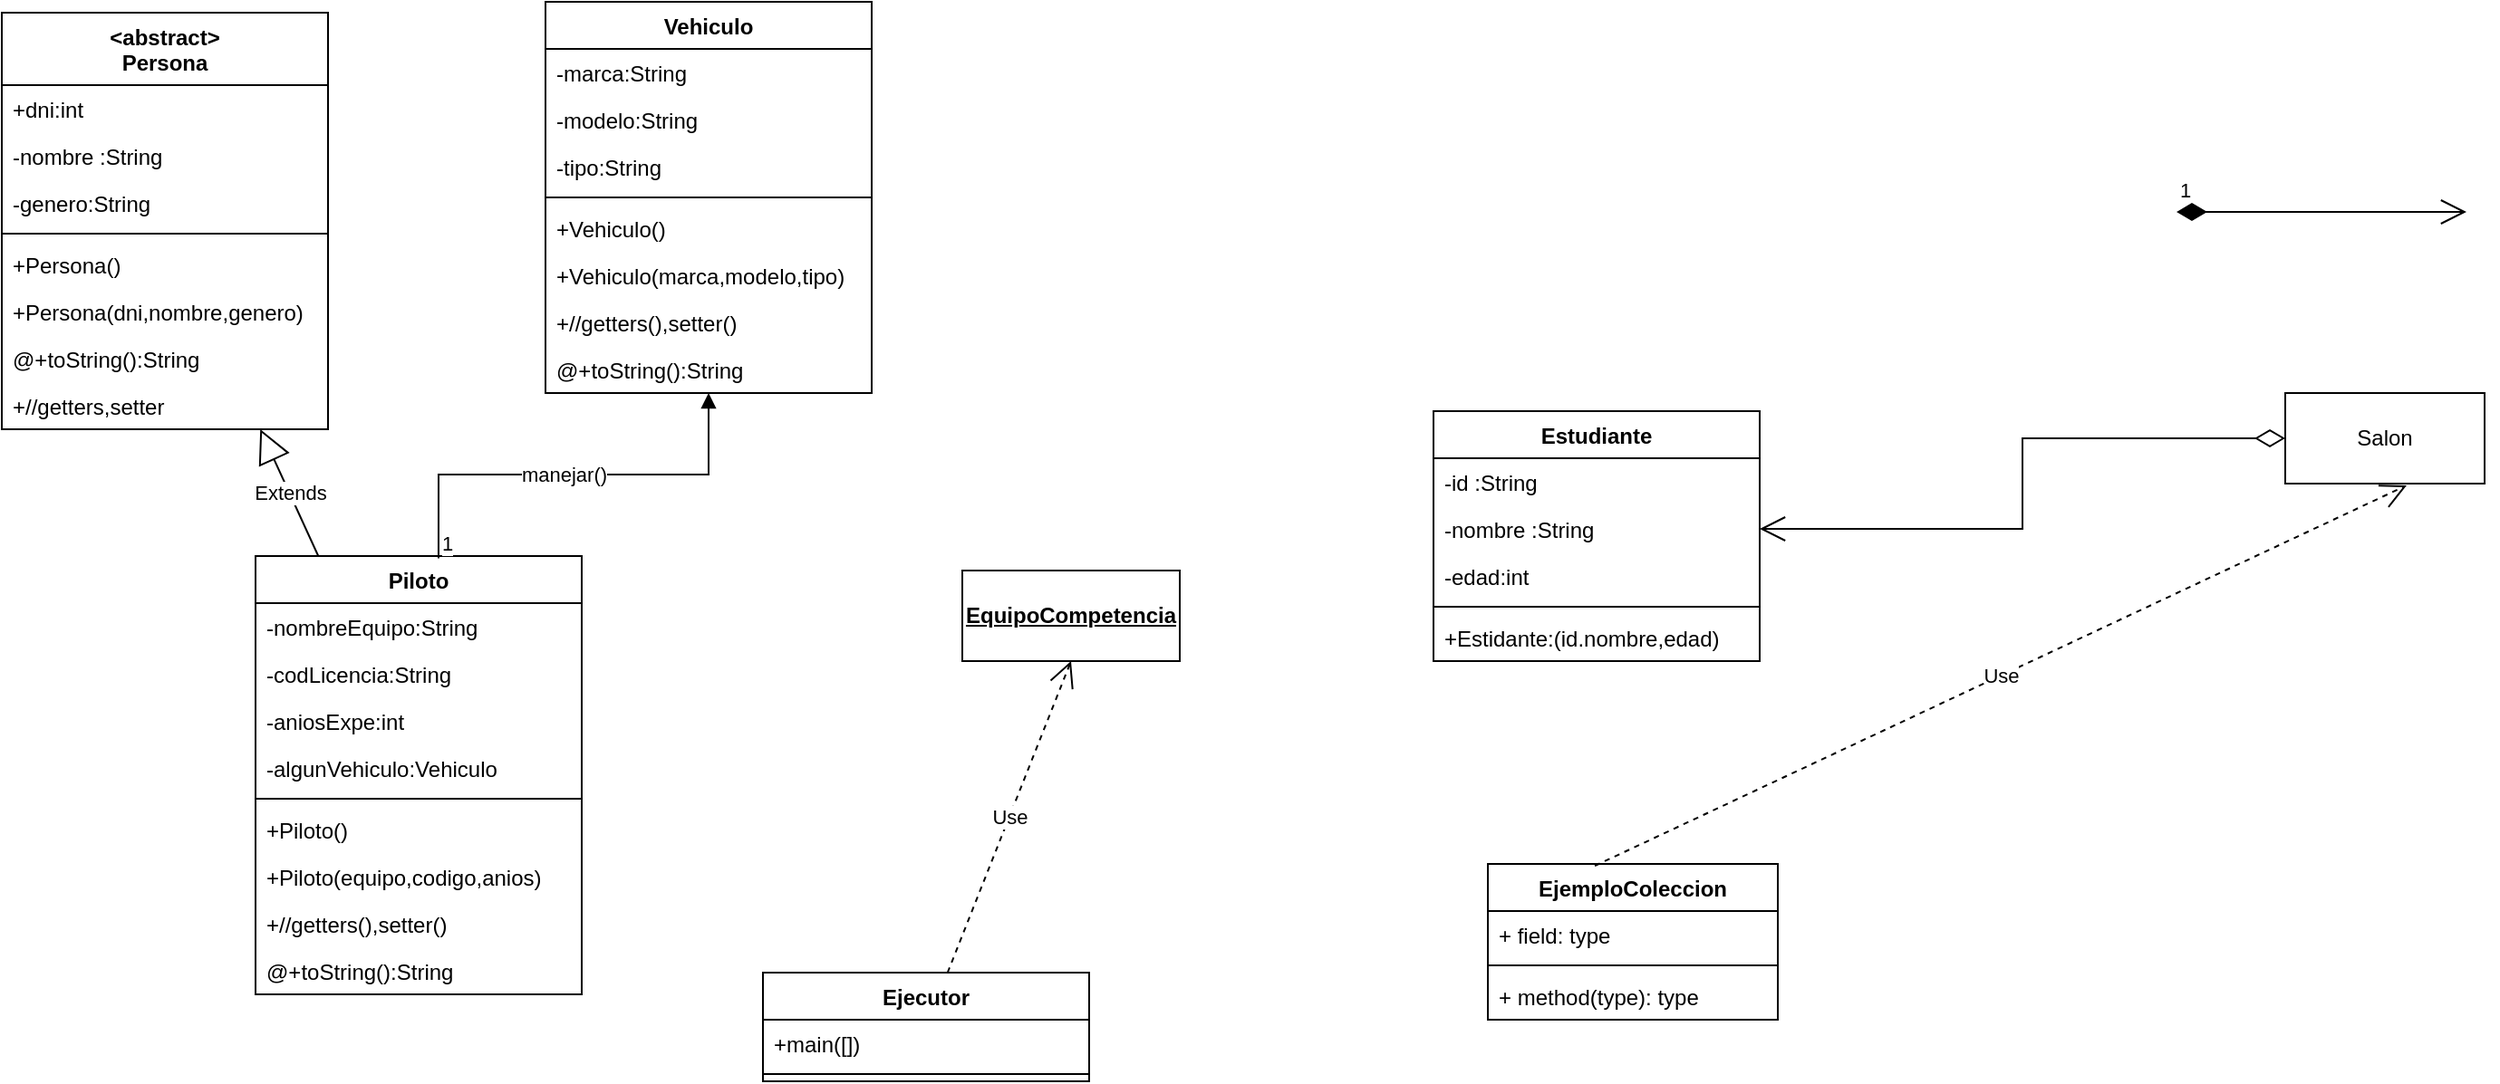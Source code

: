 <mxfile version="27.1.4">
  <diagram name="Página-1" id="vkquCP0z_dac-a7bm4Fk">
    <mxGraphModel dx="2253" dy="777" grid="1" gridSize="10" guides="1" tooltips="1" connect="1" arrows="1" fold="1" page="1" pageScale="1" pageWidth="827" pageHeight="1169" math="0" shadow="0">
      <root>
        <mxCell id="0" />
        <mxCell id="1" parent="0" />
        <mxCell id="my01dFsc9o1oS7KOSe7T-1" value="1" style="endArrow=open;html=1;endSize=12;startArrow=diamondThin;startSize=14;startFill=0;edgeStyle=orthogonalEdgeStyle;align=left;verticalAlign=bottom;rounded=0;exitX=0;exitY=0.5;exitDx=0;exitDy=0;entryX=1;entryY=0.5;entryDx=0;entryDy=0;" edge="1" parent="1" source="my01dFsc9o1oS7KOSe7T-10" target="my01dFsc9o1oS7KOSe7T-7">
          <mxGeometry x="-1" y="3" relative="1" as="geometry">
            <mxPoint x="220" y="230" as="sourcePoint" />
            <mxPoint x="380" y="230" as="targetPoint" />
          </mxGeometry>
        </mxCell>
        <mxCell id="my01dFsc9o1oS7KOSe7T-2" value="1" style="endArrow=open;html=1;endSize=12;startArrow=diamondThin;startSize=14;startFill=1;edgeStyle=orthogonalEdgeStyle;align=left;verticalAlign=bottom;rounded=0;" edge="1" parent="1">
          <mxGeometry x="-1" y="3" relative="1" as="geometry">
            <mxPoint x="460" y="190" as="sourcePoint" />
            <mxPoint x="620" y="190" as="targetPoint" />
          </mxGeometry>
        </mxCell>
        <mxCell id="my01dFsc9o1oS7KOSe7T-3" value="Estudiante" style="swimlane;fontStyle=1;align=center;verticalAlign=top;childLayout=stackLayout;horizontal=1;startSize=26;horizontalStack=0;resizeParent=1;resizeParentMax=0;resizeLast=0;collapsible=1;marginBottom=0;whiteSpace=wrap;html=1;" vertex="1" parent="1">
          <mxGeometry x="50" y="300" width="180" height="138" as="geometry" />
        </mxCell>
        <mxCell id="my01dFsc9o1oS7KOSe7T-4" value="-id :String&lt;div&gt;&lt;br&gt;&lt;/div&gt;" style="text;strokeColor=none;fillColor=none;align=left;verticalAlign=top;spacingLeft=4;spacingRight=4;overflow=hidden;rotatable=0;points=[[0,0.5],[1,0.5]];portConstraint=eastwest;whiteSpace=wrap;html=1;" vertex="1" parent="my01dFsc9o1oS7KOSe7T-3">
          <mxGeometry y="26" width="180" height="26" as="geometry" />
        </mxCell>
        <mxCell id="my01dFsc9o1oS7KOSe7T-7" value="&lt;div&gt;-nombre :String&lt;/div&gt;" style="text;strokeColor=none;fillColor=none;align=left;verticalAlign=top;spacingLeft=4;spacingRight=4;overflow=hidden;rotatable=0;points=[[0,0.5],[1,0.5]];portConstraint=eastwest;whiteSpace=wrap;html=1;" vertex="1" parent="my01dFsc9o1oS7KOSe7T-3">
          <mxGeometry y="52" width="180" height="26" as="geometry" />
        </mxCell>
        <mxCell id="my01dFsc9o1oS7KOSe7T-8" value="&lt;div&gt;-edad:int&lt;/div&gt;" style="text;strokeColor=none;fillColor=none;align=left;verticalAlign=top;spacingLeft=4;spacingRight=4;overflow=hidden;rotatable=0;points=[[0,0.5],[1,0.5]];portConstraint=eastwest;whiteSpace=wrap;html=1;" vertex="1" parent="my01dFsc9o1oS7KOSe7T-3">
          <mxGeometry y="78" width="180" height="26" as="geometry" />
        </mxCell>
        <mxCell id="my01dFsc9o1oS7KOSe7T-5" value="" style="line;strokeWidth=1;fillColor=none;align=left;verticalAlign=middle;spacingTop=-1;spacingLeft=3;spacingRight=3;rotatable=0;labelPosition=right;points=[];portConstraint=eastwest;strokeColor=inherit;" vertex="1" parent="my01dFsc9o1oS7KOSe7T-3">
          <mxGeometry y="104" width="180" height="8" as="geometry" />
        </mxCell>
        <mxCell id="my01dFsc9o1oS7KOSe7T-6" value="+Estidante:(id.nombre,edad)" style="text;strokeColor=none;fillColor=none;align=left;verticalAlign=top;spacingLeft=4;spacingRight=4;overflow=hidden;rotatable=0;points=[[0,0.5],[1,0.5]];portConstraint=eastwest;whiteSpace=wrap;html=1;" vertex="1" parent="my01dFsc9o1oS7KOSe7T-3">
          <mxGeometry y="112" width="180" height="26" as="geometry" />
        </mxCell>
        <mxCell id="my01dFsc9o1oS7KOSe7T-10" value="Salon" style="html=1;whiteSpace=wrap;" vertex="1" parent="1">
          <mxGeometry x="520" y="290" width="110" height="50" as="geometry" />
        </mxCell>
        <mxCell id="my01dFsc9o1oS7KOSe7T-11" value="EjemploColeccion" style="swimlane;fontStyle=1;align=center;verticalAlign=top;childLayout=stackLayout;horizontal=1;startSize=26;horizontalStack=0;resizeParent=1;resizeParentMax=0;resizeLast=0;collapsible=1;marginBottom=0;whiteSpace=wrap;html=1;" vertex="1" parent="1">
          <mxGeometry x="80" y="550" width="160" height="86" as="geometry" />
        </mxCell>
        <mxCell id="my01dFsc9o1oS7KOSe7T-12" value="+ field: type" style="text;strokeColor=none;fillColor=none;align=left;verticalAlign=top;spacingLeft=4;spacingRight=4;overflow=hidden;rotatable=0;points=[[0,0.5],[1,0.5]];portConstraint=eastwest;whiteSpace=wrap;html=1;" vertex="1" parent="my01dFsc9o1oS7KOSe7T-11">
          <mxGeometry y="26" width="160" height="26" as="geometry" />
        </mxCell>
        <mxCell id="my01dFsc9o1oS7KOSe7T-13" value="" style="line;strokeWidth=1;fillColor=none;align=left;verticalAlign=middle;spacingTop=-1;spacingLeft=3;spacingRight=3;rotatable=0;labelPosition=right;points=[];portConstraint=eastwest;strokeColor=inherit;" vertex="1" parent="my01dFsc9o1oS7KOSe7T-11">
          <mxGeometry y="52" width="160" height="8" as="geometry" />
        </mxCell>
        <mxCell id="my01dFsc9o1oS7KOSe7T-14" value="+ method(type): type" style="text;strokeColor=none;fillColor=none;align=left;verticalAlign=top;spacingLeft=4;spacingRight=4;overflow=hidden;rotatable=0;points=[[0,0.5],[1,0.5]];portConstraint=eastwest;whiteSpace=wrap;html=1;" vertex="1" parent="my01dFsc9o1oS7KOSe7T-11">
          <mxGeometry y="60" width="160" height="26" as="geometry" />
        </mxCell>
        <mxCell id="my01dFsc9o1oS7KOSe7T-15" value="Use" style="endArrow=open;endSize=12;dashed=1;html=1;rounded=0;exitX=0.369;exitY=0.012;exitDx=0;exitDy=0;exitPerimeter=0;entryX=0.609;entryY=1.02;entryDx=0;entryDy=0;entryPerimeter=0;" edge="1" parent="1" source="my01dFsc9o1oS7KOSe7T-11" target="my01dFsc9o1oS7KOSe7T-10">
          <mxGeometry width="160" relative="1" as="geometry">
            <mxPoint x="290" y="480" as="sourcePoint" />
            <mxPoint x="450" y="480" as="targetPoint" />
          </mxGeometry>
        </mxCell>
        <mxCell id="my01dFsc9o1oS7KOSe7T-16" value="&amp;lt;abstract&amp;gt;&lt;div&gt;Persona&lt;/div&gt;" style="swimlane;fontStyle=1;align=center;verticalAlign=top;childLayout=stackLayout;horizontal=1;startSize=40;horizontalStack=0;resizeParent=1;resizeParentMax=0;resizeLast=0;collapsible=1;marginBottom=0;whiteSpace=wrap;html=1;" vertex="1" parent="1">
          <mxGeometry x="-740" y="80" width="180" height="230" as="geometry" />
        </mxCell>
        <mxCell id="my01dFsc9o1oS7KOSe7T-17" value="&lt;div&gt;+dni:int&lt;/div&gt;" style="text;strokeColor=none;fillColor=none;align=left;verticalAlign=top;spacingLeft=4;spacingRight=4;overflow=hidden;rotatable=0;points=[[0,0.5],[1,0.5]];portConstraint=eastwest;whiteSpace=wrap;html=1;" vertex="1" parent="my01dFsc9o1oS7KOSe7T-16">
          <mxGeometry y="40" width="180" height="26" as="geometry" />
        </mxCell>
        <mxCell id="my01dFsc9o1oS7KOSe7T-18" value="&lt;div&gt;-nombre :String&lt;/div&gt;" style="text;strokeColor=none;fillColor=none;align=left;verticalAlign=top;spacingLeft=4;spacingRight=4;overflow=hidden;rotatable=0;points=[[0,0.5],[1,0.5]];portConstraint=eastwest;whiteSpace=wrap;html=1;" vertex="1" parent="my01dFsc9o1oS7KOSe7T-16">
          <mxGeometry y="66" width="180" height="26" as="geometry" />
        </mxCell>
        <mxCell id="my01dFsc9o1oS7KOSe7T-19" value="&lt;div&gt;-genero:String&lt;/div&gt;" style="text;strokeColor=none;fillColor=none;align=left;verticalAlign=top;spacingLeft=4;spacingRight=4;overflow=hidden;rotatable=0;points=[[0,0.5],[1,0.5]];portConstraint=eastwest;whiteSpace=wrap;html=1;" vertex="1" parent="my01dFsc9o1oS7KOSe7T-16">
          <mxGeometry y="92" width="180" height="26" as="geometry" />
        </mxCell>
        <mxCell id="my01dFsc9o1oS7KOSe7T-20" value="" style="line;strokeWidth=1;fillColor=none;align=left;verticalAlign=middle;spacingTop=-1;spacingLeft=3;spacingRight=3;rotatable=0;labelPosition=right;points=[];portConstraint=eastwest;strokeColor=inherit;" vertex="1" parent="my01dFsc9o1oS7KOSe7T-16">
          <mxGeometry y="118" width="180" height="8" as="geometry" />
        </mxCell>
        <mxCell id="my01dFsc9o1oS7KOSe7T-46" value="+Persona()" style="text;strokeColor=none;fillColor=none;align=left;verticalAlign=top;spacingLeft=4;spacingRight=4;overflow=hidden;rotatable=0;points=[[0,0.5],[1,0.5]];portConstraint=eastwest;whiteSpace=wrap;html=1;" vertex="1" parent="my01dFsc9o1oS7KOSe7T-16">
          <mxGeometry y="126" width="180" height="26" as="geometry" />
        </mxCell>
        <mxCell id="my01dFsc9o1oS7KOSe7T-51" value="+Persona(dni,nombre,genero)" style="text;strokeColor=none;fillColor=none;align=left;verticalAlign=top;spacingLeft=4;spacingRight=4;overflow=hidden;rotatable=0;points=[[0,0.5],[1,0.5]];portConstraint=eastwest;whiteSpace=wrap;html=1;" vertex="1" parent="my01dFsc9o1oS7KOSe7T-16">
          <mxGeometry y="152" width="180" height="26" as="geometry" />
        </mxCell>
        <mxCell id="my01dFsc9o1oS7KOSe7T-50" value="@+toString():String" style="text;strokeColor=none;fillColor=none;align=left;verticalAlign=top;spacingLeft=4;spacingRight=4;overflow=hidden;rotatable=0;points=[[0,0.5],[1,0.5]];portConstraint=eastwest;whiteSpace=wrap;html=1;" vertex="1" parent="my01dFsc9o1oS7KOSe7T-16">
          <mxGeometry y="178" width="180" height="26" as="geometry" />
        </mxCell>
        <mxCell id="my01dFsc9o1oS7KOSe7T-52" value="+//getters,setter" style="text;strokeColor=none;fillColor=none;align=left;verticalAlign=top;spacingLeft=4;spacingRight=4;overflow=hidden;rotatable=0;points=[[0,0.5],[1,0.5]];portConstraint=eastwest;whiteSpace=wrap;html=1;" vertex="1" parent="my01dFsc9o1oS7KOSe7T-16">
          <mxGeometry y="204" width="180" height="26" as="geometry" />
        </mxCell>
        <mxCell id="my01dFsc9o1oS7KOSe7T-22" value="Piloto" style="swimlane;fontStyle=1;align=center;verticalAlign=top;childLayout=stackLayout;horizontal=1;startSize=26;horizontalStack=0;resizeParent=1;resizeParentMax=0;resizeLast=0;collapsible=1;marginBottom=0;whiteSpace=wrap;html=1;" vertex="1" parent="1">
          <mxGeometry x="-600" y="380" width="180" height="242" as="geometry" />
        </mxCell>
        <mxCell id="my01dFsc9o1oS7KOSe7T-23" value="&lt;div&gt;-nombreEquipo:String&lt;/div&gt;" style="text;strokeColor=none;fillColor=none;align=left;verticalAlign=top;spacingLeft=4;spacingRight=4;overflow=hidden;rotatable=0;points=[[0,0.5],[1,0.5]];portConstraint=eastwest;whiteSpace=wrap;html=1;" vertex="1" parent="my01dFsc9o1oS7KOSe7T-22">
          <mxGeometry y="26" width="180" height="26" as="geometry" />
        </mxCell>
        <mxCell id="my01dFsc9o1oS7KOSe7T-24" value="&lt;div&gt;-codLicencia:String&lt;/div&gt;" style="text;strokeColor=none;fillColor=none;align=left;verticalAlign=top;spacingLeft=4;spacingRight=4;overflow=hidden;rotatable=0;points=[[0,0.5],[1,0.5]];portConstraint=eastwest;whiteSpace=wrap;html=1;" vertex="1" parent="my01dFsc9o1oS7KOSe7T-22">
          <mxGeometry y="52" width="180" height="26" as="geometry" />
        </mxCell>
        <mxCell id="my01dFsc9o1oS7KOSe7T-25" value="&lt;div&gt;-aniosExpe:int&lt;/div&gt;" style="text;strokeColor=none;fillColor=none;align=left;verticalAlign=top;spacingLeft=4;spacingRight=4;overflow=hidden;rotatable=0;points=[[0,0.5],[1,0.5]];portConstraint=eastwest;whiteSpace=wrap;html=1;" vertex="1" parent="my01dFsc9o1oS7KOSe7T-22">
          <mxGeometry y="78" width="180" height="26" as="geometry" />
        </mxCell>
        <mxCell id="my01dFsc9o1oS7KOSe7T-63" value="&lt;div&gt;-algunVehiculo:Vehiculo&lt;/div&gt;" style="text;strokeColor=none;fillColor=none;align=left;verticalAlign=top;spacingLeft=4;spacingRight=4;overflow=hidden;rotatable=0;points=[[0,0.5],[1,0.5]];portConstraint=eastwest;whiteSpace=wrap;html=1;" vertex="1" parent="my01dFsc9o1oS7KOSe7T-22">
          <mxGeometry y="104" width="180" height="26" as="geometry" />
        </mxCell>
        <mxCell id="my01dFsc9o1oS7KOSe7T-26" value="" style="line;strokeWidth=1;fillColor=none;align=left;verticalAlign=middle;spacingTop=-1;spacingLeft=3;spacingRight=3;rotatable=0;labelPosition=right;points=[];portConstraint=eastwest;strokeColor=inherit;" vertex="1" parent="my01dFsc9o1oS7KOSe7T-22">
          <mxGeometry y="130" width="180" height="8" as="geometry" />
        </mxCell>
        <mxCell id="my01dFsc9o1oS7KOSe7T-27" value="+Piloto()" style="text;strokeColor=none;fillColor=none;align=left;verticalAlign=top;spacingLeft=4;spacingRight=4;overflow=hidden;rotatable=0;points=[[0,0.5],[1,0.5]];portConstraint=eastwest;whiteSpace=wrap;html=1;" vertex="1" parent="my01dFsc9o1oS7KOSe7T-22">
          <mxGeometry y="138" width="180" height="26" as="geometry" />
        </mxCell>
        <mxCell id="my01dFsc9o1oS7KOSe7T-56" value="+Piloto(equipo,codigo,anios)" style="text;strokeColor=none;fillColor=none;align=left;verticalAlign=top;spacingLeft=4;spacingRight=4;overflow=hidden;rotatable=0;points=[[0,0.5],[1,0.5]];portConstraint=eastwest;whiteSpace=wrap;html=1;" vertex="1" parent="my01dFsc9o1oS7KOSe7T-22">
          <mxGeometry y="164" width="180" height="26" as="geometry" />
        </mxCell>
        <mxCell id="my01dFsc9o1oS7KOSe7T-57" value="+//getters(),setter()" style="text;strokeColor=none;fillColor=none;align=left;verticalAlign=top;spacingLeft=4;spacingRight=4;overflow=hidden;rotatable=0;points=[[0,0.5],[1,0.5]];portConstraint=eastwest;whiteSpace=wrap;html=1;" vertex="1" parent="my01dFsc9o1oS7KOSe7T-22">
          <mxGeometry y="190" width="180" height="26" as="geometry" />
        </mxCell>
        <mxCell id="my01dFsc9o1oS7KOSe7T-58" value="@+toString():String" style="text;strokeColor=none;fillColor=none;align=left;verticalAlign=top;spacingLeft=4;spacingRight=4;overflow=hidden;rotatable=0;points=[[0,0.5],[1,0.5]];portConstraint=eastwest;whiteSpace=wrap;html=1;" vertex="1" parent="my01dFsc9o1oS7KOSe7T-22">
          <mxGeometry y="216" width="180" height="26" as="geometry" />
        </mxCell>
        <mxCell id="my01dFsc9o1oS7KOSe7T-28" value="Vehiculo" style="swimlane;fontStyle=1;align=center;verticalAlign=top;childLayout=stackLayout;horizontal=1;startSize=26;horizontalStack=0;resizeParent=1;resizeParentMax=0;resizeLast=0;collapsible=1;marginBottom=0;whiteSpace=wrap;html=1;" vertex="1" parent="1">
          <mxGeometry x="-440" y="74" width="180" height="216" as="geometry" />
        </mxCell>
        <mxCell id="my01dFsc9o1oS7KOSe7T-29" value="&lt;div&gt;-marca:String&lt;/div&gt;" style="text;strokeColor=none;fillColor=none;align=left;verticalAlign=top;spacingLeft=4;spacingRight=4;overflow=hidden;rotatable=0;points=[[0,0.5],[1,0.5]];portConstraint=eastwest;whiteSpace=wrap;html=1;" vertex="1" parent="my01dFsc9o1oS7KOSe7T-28">
          <mxGeometry y="26" width="180" height="26" as="geometry" />
        </mxCell>
        <mxCell id="my01dFsc9o1oS7KOSe7T-30" value="&lt;div&gt;-modelo:String&lt;/div&gt;" style="text;strokeColor=none;fillColor=none;align=left;verticalAlign=top;spacingLeft=4;spacingRight=4;overflow=hidden;rotatable=0;points=[[0,0.5],[1,0.5]];portConstraint=eastwest;whiteSpace=wrap;html=1;" vertex="1" parent="my01dFsc9o1oS7KOSe7T-28">
          <mxGeometry y="52" width="180" height="26" as="geometry" />
        </mxCell>
        <mxCell id="my01dFsc9o1oS7KOSe7T-31" value="&lt;div&gt;-tipo:String&lt;/div&gt;" style="text;strokeColor=none;fillColor=none;align=left;verticalAlign=top;spacingLeft=4;spacingRight=4;overflow=hidden;rotatable=0;points=[[0,0.5],[1,0.5]];portConstraint=eastwest;whiteSpace=wrap;html=1;" vertex="1" parent="my01dFsc9o1oS7KOSe7T-28">
          <mxGeometry y="78" width="180" height="26" as="geometry" />
        </mxCell>
        <mxCell id="my01dFsc9o1oS7KOSe7T-32" value="" style="line;strokeWidth=1;fillColor=none;align=left;verticalAlign=middle;spacingTop=-1;spacingLeft=3;spacingRight=3;rotatable=0;labelPosition=right;points=[];portConstraint=eastwest;strokeColor=inherit;" vertex="1" parent="my01dFsc9o1oS7KOSe7T-28">
          <mxGeometry y="104" width="180" height="8" as="geometry" />
        </mxCell>
        <mxCell id="my01dFsc9o1oS7KOSe7T-33" value="+Vehiculo()" style="text;strokeColor=none;fillColor=none;align=left;verticalAlign=top;spacingLeft=4;spacingRight=4;overflow=hidden;rotatable=0;points=[[0,0.5],[1,0.5]];portConstraint=eastwest;whiteSpace=wrap;html=1;" vertex="1" parent="my01dFsc9o1oS7KOSe7T-28">
          <mxGeometry y="112" width="180" height="26" as="geometry" />
        </mxCell>
        <mxCell id="my01dFsc9o1oS7KOSe7T-53" value="+Vehiculo(marca,modelo,tipo)" style="text;strokeColor=none;fillColor=none;align=left;verticalAlign=top;spacingLeft=4;spacingRight=4;overflow=hidden;rotatable=0;points=[[0,0.5],[1,0.5]];portConstraint=eastwest;whiteSpace=wrap;html=1;" vertex="1" parent="my01dFsc9o1oS7KOSe7T-28">
          <mxGeometry y="138" width="180" height="26" as="geometry" />
        </mxCell>
        <mxCell id="my01dFsc9o1oS7KOSe7T-54" value="+//getters(),setter()" style="text;strokeColor=none;fillColor=none;align=left;verticalAlign=top;spacingLeft=4;spacingRight=4;overflow=hidden;rotatable=0;points=[[0,0.5],[1,0.5]];portConstraint=eastwest;whiteSpace=wrap;html=1;" vertex="1" parent="my01dFsc9o1oS7KOSe7T-28">
          <mxGeometry y="164" width="180" height="26" as="geometry" />
        </mxCell>
        <mxCell id="my01dFsc9o1oS7KOSe7T-55" value="@+toString():String" style="text;strokeColor=none;fillColor=none;align=left;verticalAlign=top;spacingLeft=4;spacingRight=4;overflow=hidden;rotatable=0;points=[[0,0.5],[1,0.5]];portConstraint=eastwest;whiteSpace=wrap;html=1;" vertex="1" parent="my01dFsc9o1oS7KOSe7T-28">
          <mxGeometry y="190" width="180" height="26" as="geometry" />
        </mxCell>
        <mxCell id="my01dFsc9o1oS7KOSe7T-40" value="Ejecutor" style="swimlane;fontStyle=1;align=center;verticalAlign=top;childLayout=stackLayout;horizontal=1;startSize=26;horizontalStack=0;resizeParent=1;resizeParentMax=0;resizeLast=0;collapsible=1;marginBottom=0;whiteSpace=wrap;html=1;" vertex="1" parent="1">
          <mxGeometry x="-320" y="610" width="180" height="60" as="geometry" />
        </mxCell>
        <mxCell id="my01dFsc9o1oS7KOSe7T-41" value="&lt;div&gt;+main([])&lt;/div&gt;" style="text;strokeColor=none;fillColor=none;align=left;verticalAlign=top;spacingLeft=4;spacingRight=4;overflow=hidden;rotatable=0;points=[[0,0.5],[1,0.5]];portConstraint=eastwest;whiteSpace=wrap;html=1;" vertex="1" parent="my01dFsc9o1oS7KOSe7T-40">
          <mxGeometry y="26" width="180" height="26" as="geometry" />
        </mxCell>
        <mxCell id="my01dFsc9o1oS7KOSe7T-44" value="" style="line;strokeWidth=1;fillColor=none;align=left;verticalAlign=middle;spacingTop=-1;spacingLeft=3;spacingRight=3;rotatable=0;labelPosition=right;points=[];portConstraint=eastwest;strokeColor=inherit;" vertex="1" parent="my01dFsc9o1oS7KOSe7T-40">
          <mxGeometry y="52" width="180" height="8" as="geometry" />
        </mxCell>
        <mxCell id="my01dFsc9o1oS7KOSe7T-59" value="Extends" style="endArrow=block;endSize=16;endFill=0;html=1;rounded=0;" edge="1" parent="1" source="my01dFsc9o1oS7KOSe7T-22" target="my01dFsc9o1oS7KOSe7T-16">
          <mxGeometry width="160" relative="1" as="geometry">
            <mxPoint x="-320" y="350" as="sourcePoint" />
            <mxPoint x="-160" y="350" as="targetPoint" />
          </mxGeometry>
        </mxCell>
        <mxCell id="my01dFsc9o1oS7KOSe7T-60" value="" style="endArrow=block;endFill=1;html=1;edgeStyle=orthogonalEdgeStyle;align=left;verticalAlign=top;rounded=0;exitX=0.561;exitY=0.005;exitDx=0;exitDy=0;exitPerimeter=0;" edge="1" parent="1" source="my01dFsc9o1oS7KOSe7T-22" target="my01dFsc9o1oS7KOSe7T-28">
          <mxGeometry x="-1" relative="1" as="geometry">
            <mxPoint x="-320" y="350" as="sourcePoint" />
            <mxPoint x="-160" y="350" as="targetPoint" />
          </mxGeometry>
        </mxCell>
        <mxCell id="my01dFsc9o1oS7KOSe7T-61" value="1" style="edgeLabel;resizable=0;html=1;align=left;verticalAlign=bottom;" connectable="0" vertex="1" parent="my01dFsc9o1oS7KOSe7T-60">
          <mxGeometry x="-1" relative="1" as="geometry" />
        </mxCell>
        <mxCell id="my01dFsc9o1oS7KOSe7T-62" value="manejar()" style="edgeLabel;html=1;align=center;verticalAlign=middle;resizable=0;points=[];" vertex="1" connectable="0" parent="my01dFsc9o1oS7KOSe7T-60">
          <mxGeometry x="-0.041" relative="1" as="geometry">
            <mxPoint as="offset" />
          </mxGeometry>
        </mxCell>
        <mxCell id="my01dFsc9o1oS7KOSe7T-64" value="&lt;span style=&quot;font-weight: 700;&quot;&gt;&lt;u&gt;EquipoCompetencia&lt;/u&gt;&lt;/span&gt;" style="html=1;whiteSpace=wrap;" vertex="1" parent="1">
          <mxGeometry x="-210" y="388" width="120" height="50" as="geometry" />
        </mxCell>
        <mxCell id="my01dFsc9o1oS7KOSe7T-65" value="Use" style="endArrow=open;endSize=12;dashed=1;html=1;rounded=0;entryX=0.5;entryY=1;entryDx=0;entryDy=0;" edge="1" parent="1" source="my01dFsc9o1oS7KOSe7T-40" target="my01dFsc9o1oS7KOSe7T-64">
          <mxGeometry width="160" relative="1" as="geometry">
            <mxPoint x="-200" y="510" as="sourcePoint" />
            <mxPoint x="-180" y="520" as="targetPoint" />
          </mxGeometry>
        </mxCell>
      </root>
    </mxGraphModel>
  </diagram>
</mxfile>
